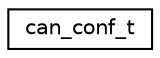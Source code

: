 digraph "Graphical Class Hierarchy"
{
 // LATEX_PDF_SIZE
  edge [fontname="Helvetica",fontsize="10",labelfontname="Helvetica",labelfontsize="10"];
  node [fontname="Helvetica",fontsize="10",shape=record];
  rankdir="LR";
  Node0 [label="can_conf_t",height=0.2,width=0.4,color="black", fillcolor="white", style="filled",URL="$structcan__conf__t.html",tooltip="ESP CAN device configuration."];
}
